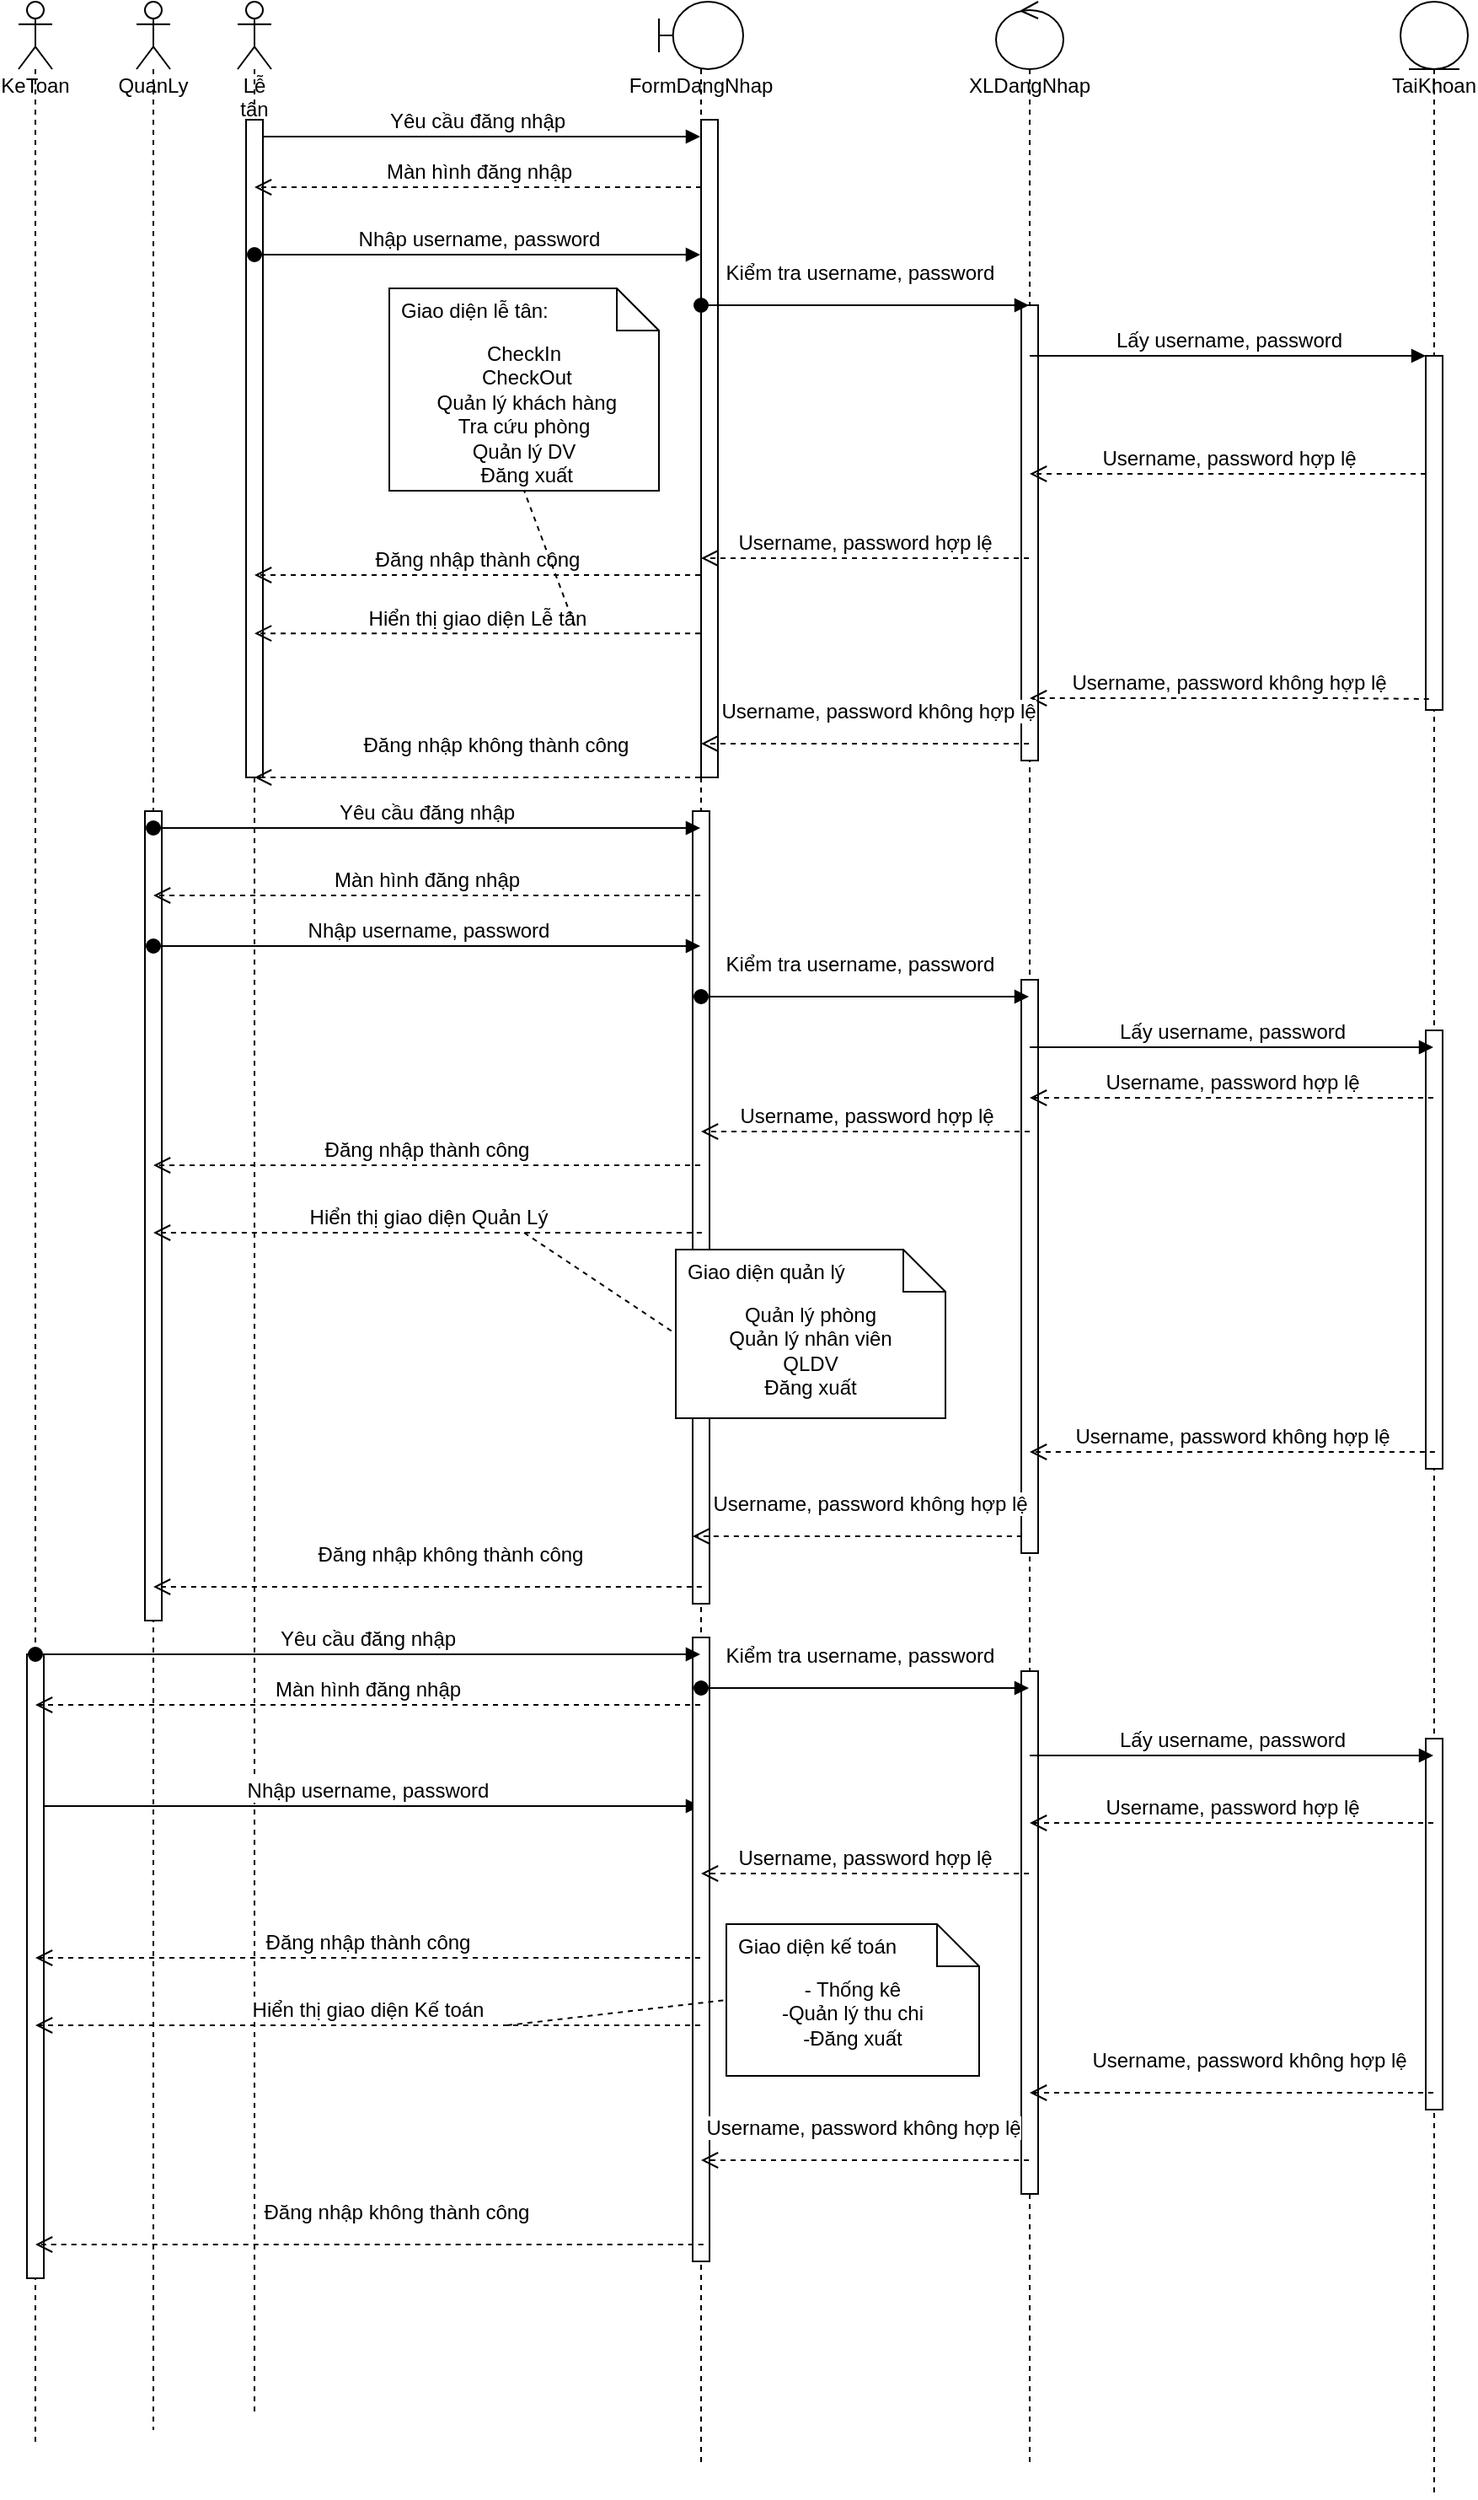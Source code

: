 <mxfile version="13.10.1" type="google"><diagram id="kgpKYQtTHZ0yAKxKKP6v" name="Page-1"><mxGraphModel dx="1767" dy="783" grid="1" gridSize="10" guides="1" tooltips="1" connect="1" arrows="1" fold="1" page="1" pageScale="1" pageWidth="850" pageHeight="1100" math="0" shadow="0"><root><mxCell id="0"/><mxCell id="1" parent="0"/><mxCell id="3nuBFxr9cyL0pnOWT2aG-3" value="Yêu cầu đăng nhập" style="verticalAlign=bottom;startArrow=oval;endArrow=block;startSize=8;shadow=0;strokeWidth=1;fontSize=12;" parent="1" target="r5Lht6seSSifthWdQNOs-6" edge="1" source="r5Lht6seSSifthWdQNOs-3"><mxGeometry relative="1" as="geometry"><mxPoint x="575" y="140" as="sourcePoint"/><mxPoint x="870" y="200" as="targetPoint"/><Array as="points"><mxPoint x="635" y="190"/></Array></mxGeometry></mxCell><mxCell id="r5Lht6seSSifthWdQNOs-3" value="Lễ tân" style="shape=umlLifeline;participant=umlActor;perimeter=lifelinePerimeter;whiteSpace=wrap;html=1;container=1;collapsible=0;recursiveResize=0;verticalAlign=top;spacingTop=36;outlineConnect=0;fontSize=12;" vertex="1" parent="1"><mxGeometry x="555" y="110" width="20" height="1430" as="geometry"/></mxCell><mxCell id="r5Lht6seSSifthWdQNOs-65" value="" style="html=1;points=[];perimeter=orthogonalPerimeter;fontSize=12;" vertex="1" parent="r5Lht6seSSifthWdQNOs-3"><mxGeometry x="5" y="70" width="10" height="390" as="geometry"/></mxCell><mxCell id="r5Lht6seSSifthWdQNOs-4" value="QuanLy" style="shape=umlLifeline;participant=umlActor;perimeter=lifelinePerimeter;whiteSpace=wrap;html=1;container=1;collapsible=0;recursiveResize=0;verticalAlign=top;spacingTop=36;outlineConnect=0;fontSize=12;" vertex="1" parent="1"><mxGeometry x="495" y="110" width="20" height="1440" as="geometry"/></mxCell><mxCell id="r5Lht6seSSifthWdQNOs-67" value="" style="html=1;points=[];perimeter=orthogonalPerimeter;fontSize=12;" vertex="1" parent="r5Lht6seSSifthWdQNOs-4"><mxGeometry x="5" y="480" width="10" height="480" as="geometry"/></mxCell><mxCell id="r5Lht6seSSifthWdQNOs-5" value="KeToan" style="shape=umlLifeline;participant=umlActor;perimeter=lifelinePerimeter;whiteSpace=wrap;html=1;container=1;collapsible=0;recursiveResize=0;verticalAlign=top;spacingTop=36;outlineConnect=0;fontSize=12;" vertex="1" parent="1"><mxGeometry x="425" y="110" width="20" height="1450" as="geometry"/></mxCell><mxCell id="r5Lht6seSSifthWdQNOs-52" value="Nhập username, password" style="html=1;verticalAlign=bottom;startArrow=oval;startFill=1;endArrow=block;startSize=8;fontSize=12;" edge="1" parent="r5Lht6seSSifthWdQNOs-5" target="r5Lht6seSSifthWdQNOs-6"><mxGeometry width="60" relative="1" as="geometry"><mxPoint x="10.001" y="1070" as="sourcePoint"/><mxPoint x="335.43" y="1070" as="targetPoint"/><Array as="points"><mxPoint x="40.93" y="1070"/></Array></mxGeometry></mxCell><mxCell id="r5Lht6seSSifthWdQNOs-73" value="" style="html=1;points=[];perimeter=orthogonalPerimeter;fontSize=12;" vertex="1" parent="r5Lht6seSSifthWdQNOs-5"><mxGeometry x="5" y="980" width="10" height="370" as="geometry"/></mxCell><mxCell id="r5Lht6seSSifthWdQNOs-6" value="FormDangNhap" style="shape=umlLifeline;participant=umlBoundary;perimeter=lifelinePerimeter;whiteSpace=wrap;html=1;container=1;collapsible=0;recursiveResize=0;verticalAlign=top;spacingTop=36;outlineConnect=0;fontSize=12;" vertex="1" parent="1"><mxGeometry x="805" y="110" width="50" height="1460" as="geometry"/></mxCell><mxCell id="r5Lht6seSSifthWdQNOs-11" value="" style="html=1;points=[];perimeter=orthogonalPerimeter;fontSize=12;" vertex="1" parent="r5Lht6seSSifthWdQNOs-6"><mxGeometry x="25" y="70" width="10" height="390" as="geometry"/></mxCell><mxCell id="r5Lht6seSSifthWdQNOs-66" value="" style="html=1;points=[];perimeter=orthogonalPerimeter;fontSize=12;" vertex="1" parent="r5Lht6seSSifthWdQNOs-6"><mxGeometry x="20" y="480" width="10" height="470" as="geometry"/></mxCell><mxCell id="r5Lht6seSSifthWdQNOs-74" value="" style="html=1;points=[];perimeter=orthogonalPerimeter;fontSize=12;" vertex="1" parent="r5Lht6seSSifthWdQNOs-6"><mxGeometry x="20" y="970" width="10" height="370" as="geometry"/></mxCell><mxCell id="r5Lht6seSSifthWdQNOs-7" value="Yêu cầu đăng nhập" style="verticalAlign=bottom;startArrow=oval;endArrow=block;startSize=8;shadow=0;strokeWidth=1;fontSize=12;" edge="1" parent="1" source="r5Lht6seSSifthWdQNOs-4" target="r5Lht6seSSifthWdQNOs-6"><mxGeometry relative="1" as="geometry"><mxPoint x="574.667" y="210" as="sourcePoint"/><mxPoint x="839.5" y="210" as="targetPoint"/><Array as="points"><mxPoint x="635" y="600"/></Array></mxGeometry></mxCell><mxCell id="r5Lht6seSSifthWdQNOs-8" value="Yêu cầu đăng nhập" style="verticalAlign=bottom;startArrow=oval;endArrow=block;startSize=8;shadow=0;strokeWidth=1;fontSize=12;" edge="1" parent="1" source="r5Lht6seSSifthWdQNOs-5" target="r5Lht6seSSifthWdQNOs-6"><mxGeometry relative="1" as="geometry"><mxPoint x="584.667" y="220" as="sourcePoint"/><mxPoint x="849.5" y="220" as="targetPoint"/><Array as="points"><mxPoint x="545" y="1090"/><mxPoint x="725" y="1090"/></Array></mxGeometry></mxCell><mxCell id="r5Lht6seSSifthWdQNOs-9" value="XLDangNhap" style="shape=umlLifeline;participant=umlControl;perimeter=lifelinePerimeter;whiteSpace=wrap;html=1;container=1;collapsible=0;recursiveResize=0;verticalAlign=top;spacingTop=36;outlineConnect=0;fontSize=12;" vertex="1" parent="1"><mxGeometry x="1005" y="110" width="40" height="1460" as="geometry"/></mxCell><mxCell id="r5Lht6seSSifthWdQNOs-70" value="" style="html=1;points=[];perimeter=orthogonalPerimeter;fontSize=12;" vertex="1" parent="r5Lht6seSSifthWdQNOs-9"><mxGeometry x="15" y="180" width="10" height="270" as="geometry"/></mxCell><mxCell id="r5Lht6seSSifthWdQNOs-71" value="" style="html=1;points=[];perimeter=orthogonalPerimeter;fontSize=12;" vertex="1" parent="r5Lht6seSSifthWdQNOs-9"><mxGeometry x="15" y="580" width="10" height="340" as="geometry"/></mxCell><mxCell id="r5Lht6seSSifthWdQNOs-75" value="" style="html=1;points=[];perimeter=orthogonalPerimeter;fontSize=12;" vertex="1" parent="r5Lht6seSSifthWdQNOs-9"><mxGeometry x="15" y="990" width="10" height="310" as="geometry"/></mxCell><mxCell id="r5Lht6seSSifthWdQNOs-10" value="TaiKhoan" style="shape=umlLifeline;participant=umlEntity;perimeter=lifelinePerimeter;whiteSpace=wrap;html=1;container=1;collapsible=0;recursiveResize=0;verticalAlign=top;spacingTop=36;outlineConnect=0;fontSize=12;" vertex="1" parent="1"><mxGeometry x="1245" y="110" width="40" height="1480" as="geometry"/></mxCell><mxCell id="r5Lht6seSSifthWdQNOs-19" value="" style="html=1;points=[];perimeter=orthogonalPerimeter;fontSize=12;" vertex="1" parent="r5Lht6seSSifthWdQNOs-10"><mxGeometry x="15" y="210" width="10" height="210" as="geometry"/></mxCell><mxCell id="r5Lht6seSSifthWdQNOs-72" value="" style="html=1;points=[];perimeter=orthogonalPerimeter;fontSize=12;" vertex="1" parent="r5Lht6seSSifthWdQNOs-10"><mxGeometry x="15" y="610" width="10" height="260" as="geometry"/></mxCell><mxCell id="r5Lht6seSSifthWdQNOs-76" value="" style="html=1;points=[];perimeter=orthogonalPerimeter;fontSize=12;" vertex="1" parent="r5Lht6seSSifthWdQNOs-10"><mxGeometry x="15" y="1030" width="10" height="220" as="geometry"/></mxCell><mxCell id="r5Lht6seSSifthWdQNOs-13" value="Màn hình đăng nhập" style="html=1;verticalAlign=bottom;endArrow=open;dashed=1;endSize=8;fontSize=12;" edge="1" source="r5Lht6seSSifthWdQNOs-11" parent="1" target="r5Lht6seSSifthWdQNOs-3"><mxGeometry relative="1" as="geometry"><mxPoint x="805" y="297" as="targetPoint"/><Array as="points"><mxPoint x="765" y="220"/></Array></mxGeometry></mxCell><mxCell id="r5Lht6seSSifthWdQNOs-14" value="Nhập username, password" style="html=1;verticalAlign=bottom;startArrow=oval;startFill=1;endArrow=block;startSize=8;fontSize=12;" edge="1" parent="1" source="r5Lht6seSSifthWdQNOs-3" target="r5Lht6seSSifthWdQNOs-6"><mxGeometry width="60" relative="1" as="geometry"><mxPoint x="765" y="300" as="sourcePoint"/><mxPoint x="825" y="300" as="targetPoint"/><Array as="points"><mxPoint x="745" y="260"/></Array></mxGeometry></mxCell><mxCell id="r5Lht6seSSifthWdQNOs-15" value="Kiểm tra username, password" style="html=1;verticalAlign=bottom;startArrow=oval;startFill=1;endArrow=block;startSize=8;fontSize=12;" edge="1" parent="1" source="r5Lht6seSSifthWdQNOs-6" target="r5Lht6seSSifthWdQNOs-9"><mxGeometry x="-0.041" y="10" width="60" relative="1" as="geometry"><mxPoint x="945" y="300" as="sourcePoint"/><mxPoint x="945" y="300" as="targetPoint"/><Array as="points"><mxPoint x="975" y="290"/></Array><mxPoint as="offset"/></mxGeometry></mxCell><mxCell id="r5Lht6seSSifthWdQNOs-20" value="Lấy username, password" style="html=1;verticalAlign=bottom;endArrow=block;entryX=0;entryY=0;fontSize=12;" edge="1" target="r5Lht6seSSifthWdQNOs-19" parent="1" source="r5Lht6seSSifthWdQNOs-9"><mxGeometry relative="1" as="geometry"><mxPoint x="1115" y="400" as="sourcePoint"/><Array as="points"><mxPoint x="1175" y="320"/></Array></mxGeometry></mxCell><mxCell id="r5Lht6seSSifthWdQNOs-21" value="Username, password hợp lệ" style="html=1;verticalAlign=bottom;endArrow=open;dashed=1;endSize=8;fontSize=12;" edge="1" source="r5Lht6seSSifthWdQNOs-19" parent="1" target="r5Lht6seSSifthWdQNOs-9"><mxGeometry relative="1" as="geometry"><mxPoint x="1115" y="476" as="targetPoint"/><Array as="points"><mxPoint x="1235" y="390"/></Array></mxGeometry></mxCell><mxCell id="r5Lht6seSSifthWdQNOs-23" value="Username, password hợp lệ" style="html=1;verticalAlign=bottom;endArrow=open;dashed=1;endSize=8;fontSize=12;" edge="1" parent="1" source="r5Lht6seSSifthWdQNOs-9" target="r5Lht6seSSifthWdQNOs-6"><mxGeometry relative="1" as="geometry"><mxPoint x="824.997" y="420" as="targetPoint"/><mxPoint x="1025" y="420" as="sourcePoint"/><Array as="points"><mxPoint x="985" y="440"/></Array></mxGeometry></mxCell><mxCell id="r5Lht6seSSifthWdQNOs-24" value="Đăng nhập thành công" style="html=1;verticalAlign=bottom;endArrow=open;dashed=1;endSize=8;fontSize=12;" edge="1" parent="1" source="r5Lht6seSSifthWdQNOs-6" target="r5Lht6seSSifthWdQNOs-3"><mxGeometry relative="1" as="geometry"><mxPoint x="614.997" y="450.0" as="targetPoint"/><mxPoint x="809.83" y="450.0" as="sourcePoint"/><Array as="points"><mxPoint x="770.33" y="450"/></Array></mxGeometry></mxCell><mxCell id="r5Lht6seSSifthWdQNOs-25" value="Username, password không hợp lệ" style="html=1;verticalAlign=bottom;endArrow=open;dashed=1;endSize=8;exitX=0.188;exitY=0.969;exitDx=0;exitDy=0;exitPerimeter=0;fontSize=12;" edge="1" parent="1" source="r5Lht6seSSifthWdQNOs-19" target="r5Lht6seSSifthWdQNOs-9"><mxGeometry relative="1" as="geometry"><mxPoint x="1029.997" y="480" as="targetPoint"/><mxPoint x="1265.33" y="480" as="sourcePoint"/><Array as="points"><mxPoint x="1205" y="523"/></Array></mxGeometry></mxCell><mxCell id="r5Lht6seSSifthWdQNOs-26" value="Username, password không hợp lệ" style="html=1;verticalAlign=bottom;endArrow=open;dashed=1;endSize=8;fontSize=12;" edge="1" parent="1" source="r5Lht6seSSifthWdQNOs-9" target="r5Lht6seSSifthWdQNOs-6"><mxGeometry x="-0.081" y="-10" relative="1" as="geometry"><mxPoint x="824.997" y="510" as="targetPoint"/><mxPoint x="1060.33" y="510" as="sourcePoint"/><Array as="points"><mxPoint x="975" y="550"/></Array><mxPoint as="offset"/></mxGeometry></mxCell><mxCell id="r5Lht6seSSifthWdQNOs-27" value="Đăng nhập không thành công" style="html=1;verticalAlign=bottom;endArrow=open;dashed=1;endSize=8;fontSize=12;" edge="1" parent="1" source="r5Lht6seSSifthWdQNOs-6" target="r5Lht6seSSifthWdQNOs-3"><mxGeometry x="-0.081" y="-10" relative="1" as="geometry"><mxPoint x="564.997" y="520.0" as="targetPoint"/><mxPoint x="759.83" y="520.0" as="sourcePoint"/><Array as="points"><mxPoint x="755" y="570"/></Array><mxPoint as="offset"/></mxGeometry></mxCell><mxCell id="r5Lht6seSSifthWdQNOs-29" value="Hiển thị giao diện Lễ tân" style="html=1;verticalAlign=bottom;endArrow=open;dashed=1;endSize=8;fontSize=12;" edge="1" parent="1" source="r5Lht6seSSifthWdQNOs-6" target="r5Lht6seSSifthWdQNOs-3"><mxGeometry relative="1" as="geometry"><mxPoint x="574.997" y="484.58" as="targetPoint"/><mxPoint x="839.83" y="484.58" as="sourcePoint"/><Array as="points"><mxPoint x="780.66" y="484.58"/></Array></mxGeometry></mxCell><mxCell id="r5Lht6seSSifthWdQNOs-31" value="&lt;div style=&quot;font-size: 12px&quot;&gt;&lt;div&gt;CheckIn&lt;/div&gt;&lt;div&gt;&amp;nbsp;CheckOut&lt;/div&gt;&lt;div&gt;&amp;nbsp;Quản lý khách hàng&lt;/div&gt;&lt;div&gt;Tra cứu phòng&lt;/div&gt;&lt;div&gt;Quản lý DV&lt;/div&gt;&lt;div&gt;&amp;nbsp;Đăng xuất&lt;/div&gt;&lt;/div&gt;" style="shape=note2;boundedLbl=1;whiteSpace=wrap;html=1;size=25;verticalAlign=top;align=center;fontSize=12;" vertex="1" parent="1"><mxGeometry x="645" y="280" width="160" height="120" as="geometry"/></mxCell><mxCell id="r5Lht6seSSifthWdQNOs-32" value="Giao diện lễ tân:" style="resizeWidth=1;part=1;strokeColor=none;fillColor=none;align=left;spacingLeft=5;fontSize=12;" vertex="1" parent="r5Lht6seSSifthWdQNOs-31"><mxGeometry width="160" height="25" relative="1" as="geometry"/></mxCell><mxCell id="r5Lht6seSSifthWdQNOs-34" value="" style="endArrow=none;dashed=1;html=1;entryX=0.5;entryY=1;entryDx=0;entryDy=0;entryPerimeter=0;fontSize=12;" edge="1" parent="1" target="r5Lht6seSSifthWdQNOs-31"><mxGeometry width="50" height="50" relative="1" as="geometry"><mxPoint x="755" y="480" as="sourcePoint"/><mxPoint x="755" y="390" as="targetPoint"/></mxGeometry></mxCell><mxCell id="r5Lht6seSSifthWdQNOs-35" value="Màn hình đăng nhập" style="html=1;verticalAlign=bottom;endArrow=open;dashed=1;endSize=8;fontSize=12;" edge="1" parent="1" source="r5Lht6seSSifthWdQNOs-6" target="r5Lht6seSSifthWdQNOs-4"><mxGeometry relative="1" as="geometry"><mxPoint x="564.997" y="680" as="targetPoint"/><mxPoint x="830.33" y="680" as="sourcePoint"/><Array as="points"><mxPoint x="765" y="640"/><mxPoint x="725" y="640"/></Array></mxGeometry></mxCell><mxCell id="r5Lht6seSSifthWdQNOs-36" value="Nhập username, password" style="html=1;verticalAlign=bottom;startArrow=oval;startFill=1;endArrow=block;startSize=8;fontSize=12;" edge="1" parent="1" source="r5Lht6seSSifthWdQNOs-4" target="r5Lht6seSSifthWdQNOs-6"><mxGeometry width="60" relative="1" as="geometry"><mxPoint x="535.004" y="690" as="sourcePoint"/><mxPoint x="800.18" y="690" as="targetPoint"/><Array as="points"><mxPoint x="535" y="670"/></Array></mxGeometry></mxCell><mxCell id="r5Lht6seSSifthWdQNOs-37" value="Kiểm tra username, password" style="html=1;verticalAlign=bottom;startArrow=oval;startFill=1;endArrow=block;startSize=8;fontSize=12;" edge="1" parent="1" source="r5Lht6seSSifthWdQNOs-6" target="r5Lht6seSSifthWdQNOs-9"><mxGeometry x="-0.041" y="10" width="60" relative="1" as="geometry"><mxPoint x="840.004" y="700" as="sourcePoint"/><mxPoint x="1035.18" y="700" as="targetPoint"/><Array as="points"><mxPoint x="985.68" y="700"/></Array><mxPoint as="offset"/></mxGeometry></mxCell><mxCell id="r5Lht6seSSifthWdQNOs-38" value="Lấy username, password" style="html=1;verticalAlign=bottom;endArrow=block;fontSize=12;" edge="1" parent="1" source="r5Lht6seSSifthWdQNOs-9" target="r5Lht6seSSifthWdQNOs-10"><mxGeometry relative="1" as="geometry"><mxPoint x="1034.324" y="730" as="sourcePoint"/><mxPoint x="1270" y="730" as="targetPoint"/><Array as="points"><mxPoint x="1185" y="730"/></Array></mxGeometry></mxCell><mxCell id="r5Lht6seSSifthWdQNOs-39" value="Username, password hợp lệ" style="html=1;verticalAlign=bottom;endArrow=open;dashed=1;endSize=8;fontSize=12;" edge="1" parent="1" source="r5Lht6seSSifthWdQNOs-10" target="r5Lht6seSSifthWdQNOs-9"><mxGeometry relative="1" as="geometry"><mxPoint x="1029.004" y="790" as="targetPoint"/><mxPoint x="1264.68" y="790" as="sourcePoint"/><Array as="points"><mxPoint x="1195" y="760"/><mxPoint x="1150" y="760"/></Array></mxGeometry></mxCell><mxCell id="r5Lht6seSSifthWdQNOs-40" value="Username, password hợp lệ" style="html=1;verticalAlign=bottom;endArrow=open;dashed=1;endSize=8;fontSize=12;" edge="1" parent="1" target="r5Lht6seSSifthWdQNOs-6"><mxGeometry relative="1" as="geometry"><mxPoint x="840.004" y="780" as="targetPoint"/><mxPoint x="1025" y="780" as="sourcePoint"/><Array as="points"><mxPoint x="995.68" y="780"/></Array></mxGeometry></mxCell><mxCell id="r5Lht6seSSifthWdQNOs-41" value="Đăng nhập thành công" style="html=1;verticalAlign=bottom;endArrow=open;dashed=1;endSize=8;fontSize=12;" edge="1" parent="1" source="r5Lht6seSSifthWdQNOs-6" target="r5Lht6seSSifthWdQNOs-4"><mxGeometry relative="1" as="geometry"><mxPoint x="565.001" y="810" as="targetPoint"/><mxPoint x="830.43" y="810" as="sourcePoint"/><Array as="points"><mxPoint x="765" y="800"/><mxPoint x="605" y="800"/></Array></mxGeometry></mxCell><mxCell id="r5Lht6seSSifthWdQNOs-42" value="Hiển thị giao diện Quản Lý" style="html=1;verticalAlign=bottom;endArrow=open;dashed=1;endSize=8;fontSize=12;" edge="1" parent="1" target="r5Lht6seSSifthWdQNOs-4"><mxGeometry relative="1" as="geometry"><mxPoint x="565.001" y="840" as="targetPoint"/><mxPoint x="830.43" y="840" as="sourcePoint"/><Array as="points"><mxPoint x="781.59" y="840"/></Array></mxGeometry></mxCell><mxCell id="r5Lht6seSSifthWdQNOs-43" value="&lt;div style=&quot;font-size: 12px&quot;&gt;&lt;div&gt;Quản lý phòng&lt;/div&gt;&lt;div&gt;Quản lý nhân viên&lt;/div&gt;&lt;div&gt;QLDV&lt;/div&gt;&lt;div&gt;Đăng xuất&lt;/div&gt;&lt;div&gt;&lt;br&gt;&lt;/div&gt;&lt;/div&gt;" style="shape=note2;boundedLbl=1;whiteSpace=wrap;html=1;size=25;verticalAlign=top;align=center;fontSize=12;" vertex="1" parent="1"><mxGeometry x="815" y="850" width="160" height="100" as="geometry"/></mxCell><mxCell id="r5Lht6seSSifthWdQNOs-44" value="Giao diện quản lý" style="resizeWidth=1;part=1;strokeColor=none;fillColor=none;align=left;spacingLeft=5;fontSize=12;" vertex="1" parent="r5Lht6seSSifthWdQNOs-43"><mxGeometry width="160" height="25" relative="1" as="geometry"/></mxCell><mxCell id="r5Lht6seSSifthWdQNOs-45" value="" style="endArrow=none;dashed=1;html=1;entryX=0;entryY=0.5;entryDx=0;entryDy=0;entryPerimeter=0;fontSize=12;" edge="1" parent="1" target="r5Lht6seSSifthWdQNOs-43"><mxGeometry width="50" height="50" relative="1" as="geometry"><mxPoint x="725" y="840" as="sourcePoint"/><mxPoint x="925" y="830" as="targetPoint"/></mxGeometry></mxCell><mxCell id="r5Lht6seSSifthWdQNOs-46" value="Username, password không hợp lệ" style="html=1;verticalAlign=bottom;endArrow=open;dashed=1;endSize=8;fontSize=12;" edge="1" parent="1"><mxGeometry relative="1" as="geometry"><mxPoint x="1025.001" y="970" as="targetPoint"/><mxPoint x="1265.43" y="970" as="sourcePoint"/><Array as="points"><mxPoint x="1125.93" y="970"/></Array></mxGeometry></mxCell><mxCell id="r5Lht6seSSifthWdQNOs-47" value="Username, password không hợp lệ" style="html=1;verticalAlign=bottom;endArrow=open;dashed=1;endSize=8;fontSize=12;" edge="1" parent="1"><mxGeometry x="-0.081" y="-10" relative="1" as="geometry"><mxPoint x="825.001" y="1020" as="targetPoint"/><mxPoint x="1020.43" y="1020" as="sourcePoint"/><Array as="points"><mxPoint x="970.93" y="1020"/></Array><mxPoint as="offset"/></mxGeometry></mxCell><mxCell id="r5Lht6seSSifthWdQNOs-48" value="Đăng nhập không thành công" style="html=1;verticalAlign=bottom;endArrow=open;dashed=1;endSize=8;fontSize=12;" edge="1" parent="1" target="r5Lht6seSSifthWdQNOs-4"><mxGeometry x="-0.081" y="-10" relative="1" as="geometry"><mxPoint x="565.001" y="1050" as="targetPoint"/><mxPoint x="830.43" y="1050" as="sourcePoint"/><Array as="points"><mxPoint x="755.93" y="1050"/></Array><mxPoint as="offset"/></mxGeometry></mxCell><mxCell id="r5Lht6seSSifthWdQNOs-51" value="Màn hình đăng nhập" style="html=1;verticalAlign=bottom;endArrow=open;dashed=1;endSize=8;fontSize=12;" edge="1" parent="1" source="r5Lht6seSSifthWdQNOs-6" target="r5Lht6seSSifthWdQNOs-5"><mxGeometry relative="1" as="geometry"><mxPoint x="495.001" y="1140" as="targetPoint"/><mxPoint x="820.43" y="1140" as="sourcePoint"/><Array as="points"><mxPoint x="695" y="1120"/></Array></mxGeometry></mxCell><mxCell id="r5Lht6seSSifthWdQNOs-53" value="Đăng nhập thành công" style="html=1;verticalAlign=bottom;endArrow=open;dashed=1;endSize=8;fontSize=12;" edge="1" parent="1" source="r5Lht6seSSifthWdQNOs-6" target="r5Lht6seSSifthWdQNOs-5"><mxGeometry relative="1" as="geometry"><mxPoint x="505.001" y="1310" as="targetPoint"/><mxPoint x="830.43" y="1310" as="sourcePoint"/><Array as="points"><mxPoint x="685" y="1270"/></Array></mxGeometry></mxCell><mxCell id="r5Lht6seSSifthWdQNOs-54" value="Hiển thị giao diện Kế toán" style="html=1;verticalAlign=bottom;endArrow=open;dashed=1;endSize=8;fontSize=12;" edge="1" parent="1" source="r5Lht6seSSifthWdQNOs-6" target="r5Lht6seSSifthWdQNOs-5"><mxGeometry relative="1" as="geometry"><mxPoint x="505.001" y="1350" as="targetPoint"/><mxPoint x="831.36" y="1350" as="sourcePoint"/><Array as="points"><mxPoint x="783" y="1310"/><mxPoint x="755" y="1310"/></Array></mxGeometry></mxCell><mxCell id="r5Lht6seSSifthWdQNOs-55" value="Đăng nhập không thành công" style="html=1;verticalAlign=bottom;endArrow=open;dashed=1;endSize=8;fontSize=12;" edge="1" parent="1" target="r5Lht6seSSifthWdQNOs-5"><mxGeometry x="-0.081" y="-10" relative="1" as="geometry"><mxPoint x="565.931" y="1440" as="targetPoint"/><mxPoint x="831.36" y="1440" as="sourcePoint"/><Array as="points"><mxPoint x="756.86" y="1440"/></Array><mxPoint as="offset"/></mxGeometry></mxCell><mxCell id="r5Lht6seSSifthWdQNOs-56" value="Kiểm tra username, password" style="html=1;verticalAlign=bottom;startArrow=oval;startFill=1;endArrow=block;startSize=8;fontSize=12;" edge="1" parent="1" source="r5Lht6seSSifthWdQNOs-6" target="r5Lht6seSSifthWdQNOs-9"><mxGeometry x="-0.041" y="10" width="60" relative="1" as="geometry"><mxPoint x="835.001" y="1110" as="sourcePoint"/><mxPoint x="1030.43" y="1110" as="targetPoint"/><Array as="points"><mxPoint x="991.61" y="1110"/></Array><mxPoint as="offset"/></mxGeometry></mxCell><mxCell id="r5Lht6seSSifthWdQNOs-57" value="Lấy username, password" style="html=1;verticalAlign=bottom;endArrow=block;fontSize=12;" edge="1" parent="1" source="r5Lht6seSSifthWdQNOs-9" target="r5Lht6seSSifthWdQNOs-10"><mxGeometry relative="1" as="geometry"><mxPoint x="1035.001" y="1150" as="sourcePoint"/><mxPoint x="1275.43" y="1150" as="targetPoint"/><Array as="points"><mxPoint x="1195.93" y="1150"/></Array></mxGeometry></mxCell><mxCell id="r5Lht6seSSifthWdQNOs-58" value="Username, password hợp lệ" style="html=1;verticalAlign=bottom;endArrow=open;dashed=1;endSize=8;fontSize=12;" edge="1" parent="1" source="r5Lht6seSSifthWdQNOs-9" target="r5Lht6seSSifthWdQNOs-6"><mxGeometry relative="1" as="geometry"><mxPoint x="825.001" y="1220" as="targetPoint"/><mxPoint x="1065.43" y="1220" as="sourcePoint"/><Array as="points"><mxPoint x="995.93" y="1220"/><mxPoint x="950.93" y="1220"/></Array></mxGeometry></mxCell><mxCell id="r5Lht6seSSifthWdQNOs-59" value="Username, password hợp lệ" style="html=1;verticalAlign=bottom;endArrow=open;dashed=1;endSize=8;fontSize=12;" edge="1" parent="1" source="r5Lht6seSSifthWdQNOs-10" target="r5Lht6seSSifthWdQNOs-9"><mxGeometry relative="1" as="geometry"><mxPoint x="1035.001" y="1190" as="targetPoint"/><mxPoint x="1230.93" y="1190" as="sourcePoint"/><Array as="points"><mxPoint x="1201.61" y="1190"/></Array></mxGeometry></mxCell><mxCell id="r5Lht6seSSifthWdQNOs-60" value="Username, password không hợp lệ" style="html=1;verticalAlign=bottom;endArrow=open;dashed=1;endSize=8;fontSize=12;" edge="1" parent="1" source="r5Lht6seSSifthWdQNOs-9" target="r5Lht6seSSifthWdQNOs-6"><mxGeometry x="0.02" y="-10" relative="1" as="geometry"><mxPoint x="840.001" y="1390" as="targetPoint"/><mxPoint x="1080.43" y="1390" as="sourcePoint"/><Array as="points"><mxPoint x="940.93" y="1390"/></Array><mxPoint as="offset"/></mxGeometry></mxCell><mxCell id="r5Lht6seSSifthWdQNOs-61" value="Username, password không hợp lệ" style="html=1;verticalAlign=bottom;endArrow=open;dashed=1;endSize=8;fontSize=12;" edge="1" parent="1" source="r5Lht6seSSifthWdQNOs-10" target="r5Lht6seSSifthWdQNOs-9"><mxGeometry x="-0.081" y="-10" relative="1" as="geometry"><mxPoint x="1035.001" y="1350" as="targetPoint"/><mxPoint x="1230.43" y="1350" as="sourcePoint"/><Array as="points"><mxPoint x="1180.93" y="1350"/></Array><mxPoint as="offset"/></mxGeometry></mxCell><mxCell id="r5Lht6seSSifthWdQNOs-62" value="&lt;div style=&quot;font-size: 12px&quot;&gt;&lt;div&gt;- Thống kê&lt;/div&gt;&lt;div&gt;-Quản lý thu chi&lt;/div&gt;&lt;div&gt;-Đăng xuất&lt;/div&gt;&lt;div&gt;&lt;br&gt;&lt;/div&gt;&lt;/div&gt;" style="shape=note2;boundedLbl=1;whiteSpace=wrap;html=1;size=25;verticalAlign=top;align=center;fontSize=12;" vertex="1" parent="1"><mxGeometry x="845" y="1250" width="150" height="90" as="geometry"/></mxCell><mxCell id="r5Lht6seSSifthWdQNOs-63" value="Giao diện kế toán" style="resizeWidth=1;part=1;strokeColor=none;fillColor=none;align=left;spacingLeft=5;fontSize=12;" vertex="1" parent="r5Lht6seSSifthWdQNOs-62"><mxGeometry width="150" height="25" relative="1" as="geometry"/></mxCell><mxCell id="r5Lht6seSSifthWdQNOs-64" value="" style="endArrow=none;dashed=1;html=1;entryX=0;entryY=0.5;entryDx=0;entryDy=0;entryPerimeter=0;fontSize=12;" edge="1" parent="1" target="r5Lht6seSSifthWdQNOs-62"><mxGeometry width="50" height="50" relative="1" as="geometry"><mxPoint x="715" y="1310" as="sourcePoint"/><mxPoint x="945" y="1170" as="targetPoint"/></mxGeometry></mxCell></root></mxGraphModel></diagram></mxfile>